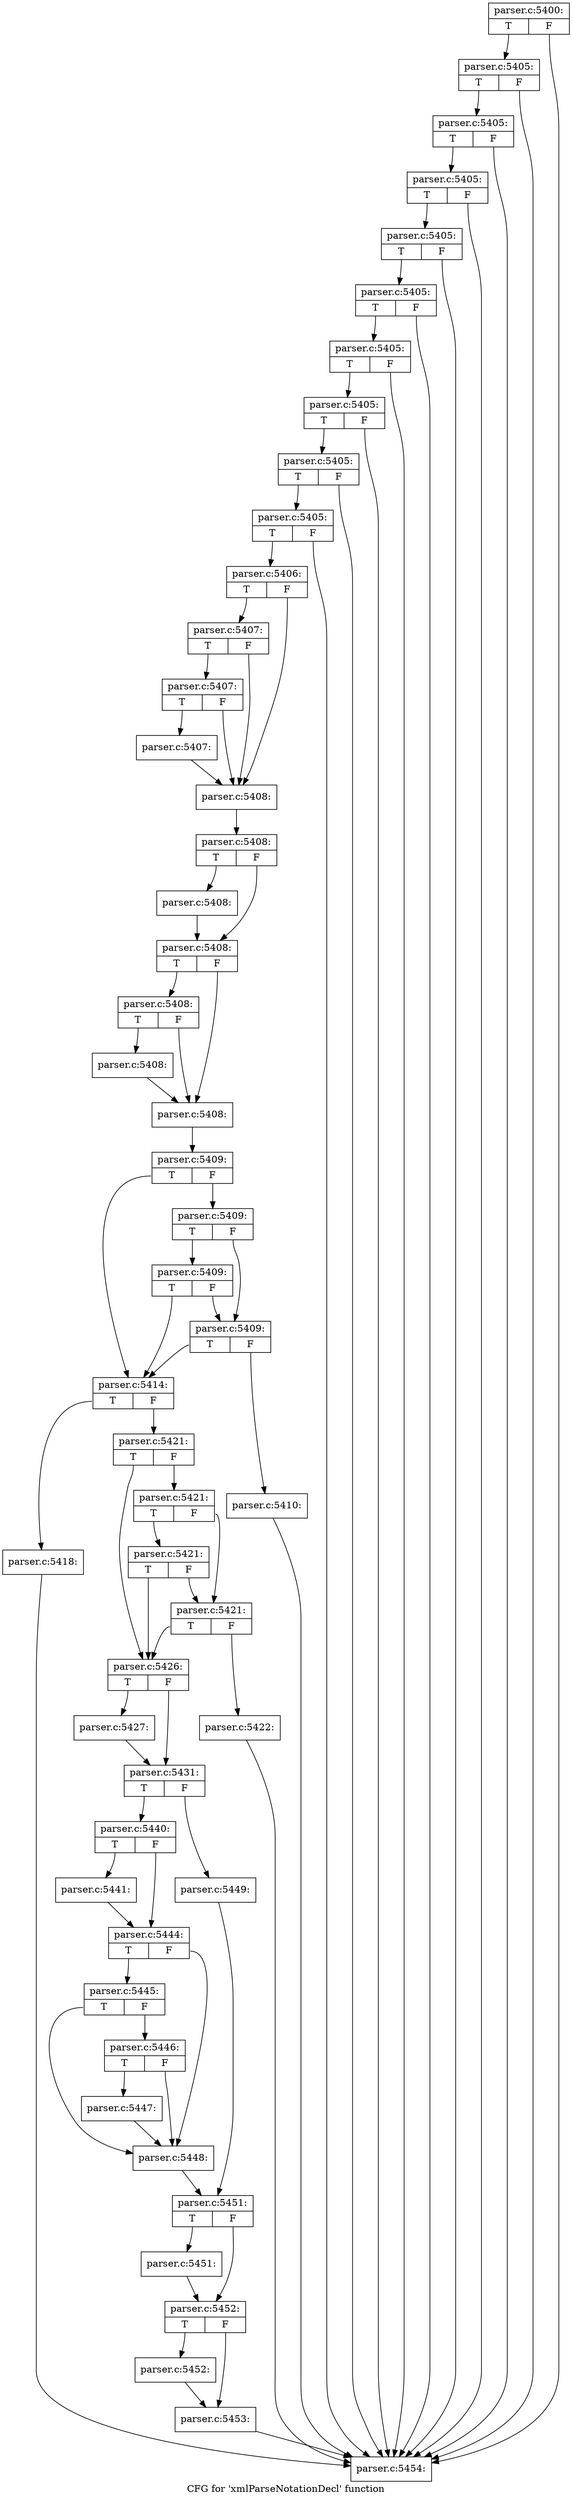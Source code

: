 digraph "CFG for 'xmlParseNotationDecl' function" {
	label="CFG for 'xmlParseNotationDecl' function";

	Node0x5835c00 [shape=record,label="{parser.c:5400:|{<s0>T|<s1>F}}"];
	Node0x5835c00:s0 -> Node0x5836e00;
	Node0x5835c00:s1 -> Node0x5836b00;
	Node0x5836e00 [shape=record,label="{parser.c:5405:|{<s0>T|<s1>F}}"];
	Node0x5836e00:s0 -> Node0x5836db0;
	Node0x5836e00:s1 -> Node0x5836b00;
	Node0x5836db0 [shape=record,label="{parser.c:5405:|{<s0>T|<s1>F}}"];
	Node0x5836db0:s0 -> Node0x5836d60;
	Node0x5836db0:s1 -> Node0x5836b00;
	Node0x5836d60 [shape=record,label="{parser.c:5405:|{<s0>T|<s1>F}}"];
	Node0x5836d60:s0 -> Node0x5836d10;
	Node0x5836d60:s1 -> Node0x5836b00;
	Node0x5836d10 [shape=record,label="{parser.c:5405:|{<s0>T|<s1>F}}"];
	Node0x5836d10:s0 -> Node0x5836cc0;
	Node0x5836d10:s1 -> Node0x5836b00;
	Node0x5836cc0 [shape=record,label="{parser.c:5405:|{<s0>T|<s1>F}}"];
	Node0x5836cc0:s0 -> Node0x5836c70;
	Node0x5836cc0:s1 -> Node0x5836b00;
	Node0x5836c70 [shape=record,label="{parser.c:5405:|{<s0>T|<s1>F}}"];
	Node0x5836c70:s0 -> Node0x5836c20;
	Node0x5836c70:s1 -> Node0x5836b00;
	Node0x5836c20 [shape=record,label="{parser.c:5405:|{<s0>T|<s1>F}}"];
	Node0x5836c20:s0 -> Node0x5836bd0;
	Node0x5836c20:s1 -> Node0x5836b00;
	Node0x5836bd0 [shape=record,label="{parser.c:5405:|{<s0>T|<s1>F}}"];
	Node0x5836bd0:s0 -> Node0x5836b50;
	Node0x5836bd0:s1 -> Node0x5836b00;
	Node0x5836b50 [shape=record,label="{parser.c:5405:|{<s0>T|<s1>F}}"];
	Node0x5836b50:s0 -> Node0x5836ab0;
	Node0x5836b50:s1 -> Node0x5836b00;
	Node0x5836ab0 [shape=record,label="{parser.c:5406:|{<s0>T|<s1>F}}"];
	Node0x5836ab0:s0 -> Node0x5a0ff90;
	Node0x5836ab0:s1 -> Node0x5a0fec0;
	Node0x5a0ff90 [shape=record,label="{parser.c:5407:|{<s0>T|<s1>F}}"];
	Node0x5a0ff90:s0 -> Node0x5a0ff10;
	Node0x5a0ff90:s1 -> Node0x5a0fec0;
	Node0x5a0ff10 [shape=record,label="{parser.c:5407:|{<s0>T|<s1>F}}"];
	Node0x5a0ff10:s0 -> Node0x5a0fe70;
	Node0x5a0ff10:s1 -> Node0x5a0fec0;
	Node0x5a0fe70 [shape=record,label="{parser.c:5407:}"];
	Node0x5a0fe70 -> Node0x5a0fec0;
	Node0x5a0fec0 [shape=record,label="{parser.c:5408:}"];
	Node0x5a0fec0 -> Node0x5a11290;
	Node0x5a11290 [shape=record,label="{parser.c:5408:|{<s0>T|<s1>F}}"];
	Node0x5a11290:s0 -> Node0x5a11da0;
	Node0x5a11290:s1 -> Node0x5a11df0;
	Node0x5a11da0 [shape=record,label="{parser.c:5408:}"];
	Node0x5a11da0 -> Node0x5a11df0;
	Node0x5a11df0 [shape=record,label="{parser.c:5408:|{<s0>T|<s1>F}}"];
	Node0x5a11df0:s0 -> Node0x5a124d0;
	Node0x5a11df0:s1 -> Node0x5a12480;
	Node0x5a124d0 [shape=record,label="{parser.c:5408:|{<s0>T|<s1>F}}"];
	Node0x5a124d0:s0 -> Node0x5a12430;
	Node0x5a124d0:s1 -> Node0x5a12480;
	Node0x5a12430 [shape=record,label="{parser.c:5408:}"];
	Node0x5a12430 -> Node0x5a12480;
	Node0x5a12480 [shape=record,label="{parser.c:5408:}"];
	Node0x5a12480 -> Node0x5a111f0;
	Node0x5a111f0 [shape=record,label="{parser.c:5409:|{<s0>T|<s1>F}}"];
	Node0x5a111f0:s0 -> Node0x5a12f40;
	Node0x5a111f0:s1 -> Node0x5a13010;
	Node0x5a13010 [shape=record,label="{parser.c:5409:|{<s0>T|<s1>F}}"];
	Node0x5a13010:s0 -> Node0x5a13490;
	Node0x5a13010:s1 -> Node0x5a12f90;
	Node0x5a13490 [shape=record,label="{parser.c:5409:|{<s0>T|<s1>F}}"];
	Node0x5a13490:s0 -> Node0x5a12f40;
	Node0x5a13490:s1 -> Node0x5a12f90;
	Node0x5a12f90 [shape=record,label="{parser.c:5409:|{<s0>T|<s1>F}}"];
	Node0x5a12f90:s0 -> Node0x5a12f40;
	Node0x5a12f90:s1 -> Node0x5a11240;
	Node0x5a11240 [shape=record,label="{parser.c:5410:}"];
	Node0x5a11240 -> Node0x5836b00;
	Node0x5a12f40 [shape=record,label="{parser.c:5414:|{<s0>T|<s1>F}}"];
	Node0x5a12f40:s0 -> Node0x5a149f0;
	Node0x5a12f40:s1 -> Node0x5a14a40;
	Node0x5a149f0 [shape=record,label="{parser.c:5418:}"];
	Node0x5a149f0 -> Node0x5836b00;
	Node0x5a14a40 [shape=record,label="{parser.c:5421:|{<s0>T|<s1>F}}"];
	Node0x5a14a40:s0 -> Node0x5a150f0;
	Node0x5a14a40:s1 -> Node0x5a151c0;
	Node0x5a151c0 [shape=record,label="{parser.c:5421:|{<s0>T|<s1>F}}"];
	Node0x5a151c0:s0 -> Node0x5a156a0;
	Node0x5a151c0:s1 -> Node0x5a15140;
	Node0x5a156a0 [shape=record,label="{parser.c:5421:|{<s0>T|<s1>F}}"];
	Node0x5a156a0:s0 -> Node0x5a150f0;
	Node0x5a156a0:s1 -> Node0x5a15140;
	Node0x5a15140 [shape=record,label="{parser.c:5421:|{<s0>T|<s1>F}}"];
	Node0x5a15140:s0 -> Node0x5a150f0;
	Node0x5a15140:s1 -> Node0x5a150a0;
	Node0x5a150a0 [shape=record,label="{parser.c:5422:}"];
	Node0x5a150a0 -> Node0x5836b00;
	Node0x5a150f0 [shape=record,label="{parser.c:5426:|{<s0>T|<s1>F}}"];
	Node0x5a150f0:s0 -> Node0x5a168c0;
	Node0x5a150f0:s1 -> Node0x5a16910;
	Node0x5a168c0 [shape=record,label="{parser.c:5427:}"];
	Node0x5a168c0 -> Node0x5a16910;
	Node0x5a16910 [shape=record,label="{parser.c:5431:|{<s0>T|<s1>F}}"];
	Node0x5a16910:s0 -> Node0x5a17830;
	Node0x5a16910:s1 -> Node0x5a178d0;
	Node0x5a17830 [shape=record,label="{parser.c:5440:|{<s0>T|<s1>F}}"];
	Node0x5a17830:s0 -> Node0x5a17f50;
	Node0x5a17830:s1 -> Node0x5a17fa0;
	Node0x5a17f50 [shape=record,label="{parser.c:5441:}"];
	Node0x5a17f50 -> Node0x5a17fa0;
	Node0x5a17fa0 [shape=record,label="{parser.c:5444:|{<s0>T|<s1>F}}"];
	Node0x5a17fa0:s0 -> Node0x5a18ae0;
	Node0x5a17fa0:s1 -> Node0x5a18a10;
	Node0x5a18ae0 [shape=record,label="{parser.c:5445:|{<s0>T|<s1>F}}"];
	Node0x5a18ae0:s0 -> Node0x5a18a10;
	Node0x5a18ae0:s1 -> Node0x5a18a60;
	Node0x5a18a60 [shape=record,label="{parser.c:5446:|{<s0>T|<s1>F}}"];
	Node0x5a18a60:s0 -> Node0x5a189c0;
	Node0x5a18a60:s1 -> Node0x5a18a10;
	Node0x5a189c0 [shape=record,label="{parser.c:5447:}"];
	Node0x5a189c0 -> Node0x5a18a10;
	Node0x5a18a10 [shape=record,label="{parser.c:5448:}"];
	Node0x5a18a10 -> Node0x5a17880;
	Node0x5a178d0 [shape=record,label="{parser.c:5449:}"];
	Node0x5a178d0 -> Node0x5a17880;
	Node0x5a17880 [shape=record,label="{parser.c:5451:|{<s0>T|<s1>F}}"];
	Node0x5a17880:s0 -> Node0x5a1a2c0;
	Node0x5a17880:s1 -> Node0x5a1a310;
	Node0x5a1a2c0 [shape=record,label="{parser.c:5451:}"];
	Node0x5a1a2c0 -> Node0x5a1a310;
	Node0x5a1a310 [shape=record,label="{parser.c:5452:|{<s0>T|<s1>F}}"];
	Node0x5a1a310:s0 -> Node0x5a1a840;
	Node0x5a1a310:s1 -> Node0x5a1a890;
	Node0x5a1a840 [shape=record,label="{parser.c:5452:}"];
	Node0x5a1a840 -> Node0x5a1a890;
	Node0x5a1a890 [shape=record,label="{parser.c:5453:}"];
	Node0x5a1a890 -> Node0x5836b00;
	Node0x5836b00 [shape=record,label="{parser.c:5454:}"];
}
